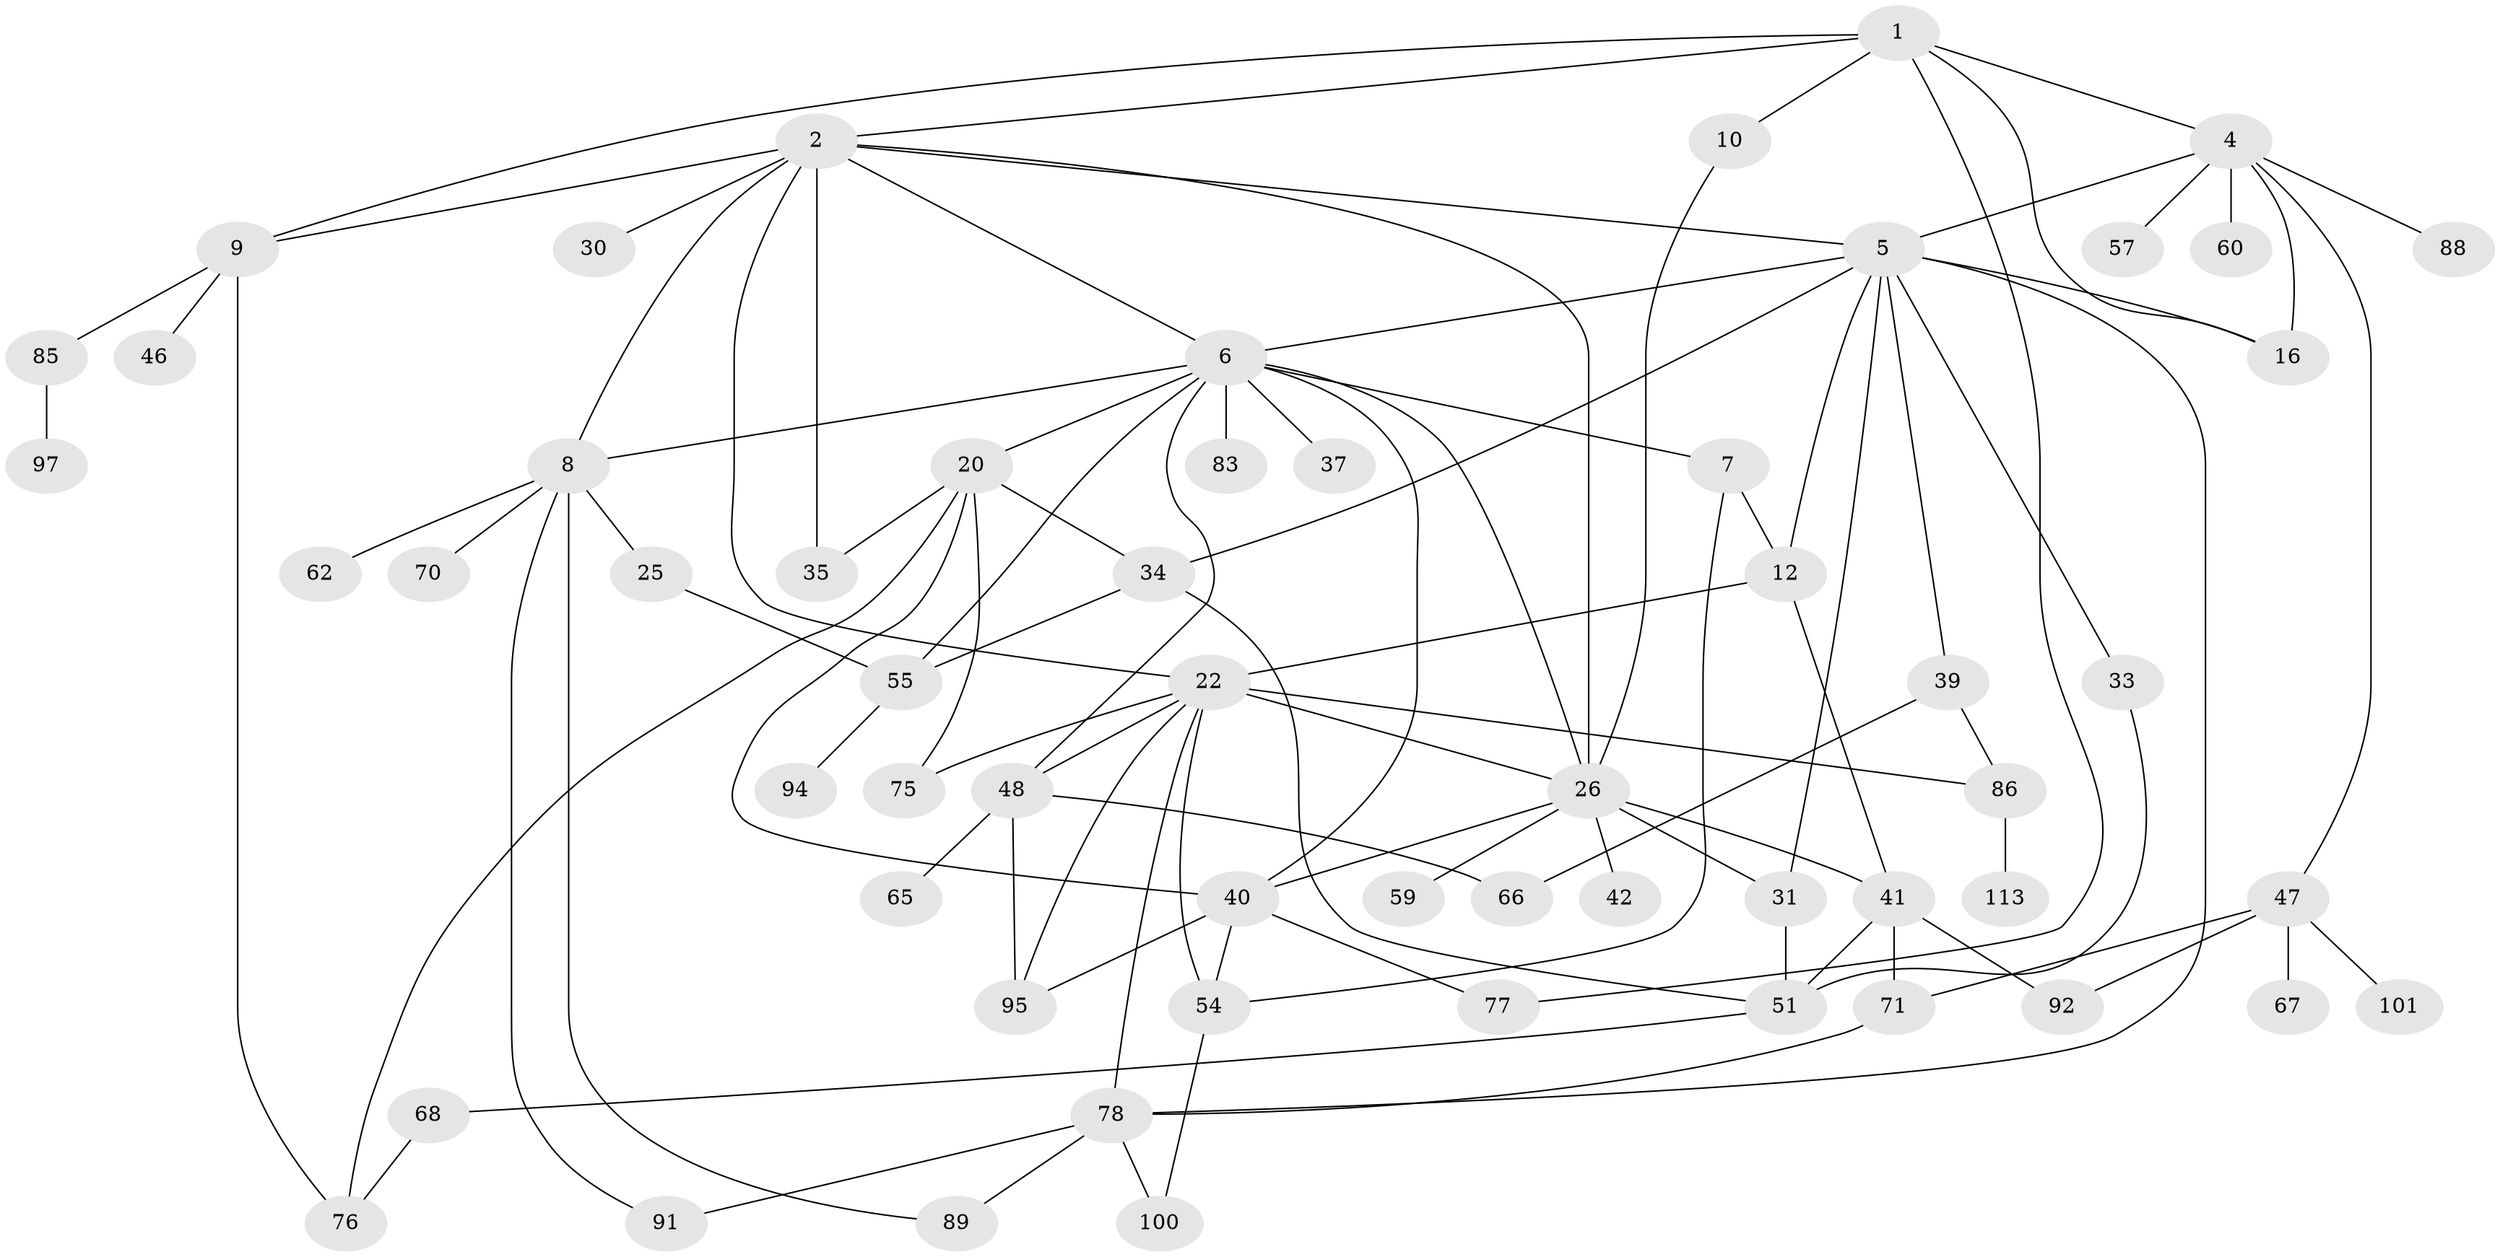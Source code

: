 // original degree distribution, {4: 0.12931034482758622, 8: 0.017241379310344827, 7: 0.017241379310344827, 6: 0.017241379310344827, 3: 0.3103448275862069, 1: 0.21551724137931033, 2: 0.2672413793103448, 5: 0.02586206896551724}
// Generated by graph-tools (version 1.1) at 2025/13/03/09/25 04:13:33]
// undirected, 58 vertices, 97 edges
graph export_dot {
graph [start="1"]
  node [color=gray90,style=filled];
  1 [super="+3+61"];
  2 [super="+102+44"];
  4 [super="+38"];
  5 [super="+82"];
  6 [super="+24+17+18+69"];
  7;
  8 [super="+11"];
  9 [super="+14+23+36"];
  10 [super="+13"];
  12 [super="+15"];
  16 [super="+56"];
  20 [super="+29+27+64"];
  22 [super="+112+63"];
  25;
  26 [super="+52+28+79"];
  30;
  31;
  33;
  34 [super="+43"];
  35 [super="+108"];
  37;
  39;
  40 [super="+73+53"];
  41;
  42;
  46 [super="+98"];
  47 [super="+58"];
  48 [super="+49"];
  51 [super="+114"];
  54 [super="+74+105"];
  55 [super="+99"];
  57;
  59;
  60;
  62;
  65;
  66;
  67;
  68;
  70;
  71 [super="+81+107"];
  75;
  76 [super="+84"];
  77;
  78 [super="+103+93"];
  83;
  85;
  86;
  88;
  89;
  91;
  92 [super="+109"];
  94;
  95 [super="+111"];
  97;
  100;
  101;
  113;
  1 -- 2;
  1 -- 4;
  1 -- 16;
  1 -- 10;
  1 -- 9;
  1 -- 77;
  2 -- 5;
  2 -- 8;
  2 -- 26;
  2 -- 30;
  2 -- 9;
  2 -- 6;
  2 -- 22;
  2 -- 35;
  4 -- 47;
  4 -- 57;
  4 -- 60;
  4 -- 88;
  4 -- 16;
  4 -- 5;
  5 -- 6;
  5 -- 33;
  5 -- 39;
  5 -- 34;
  5 -- 12;
  5 -- 31;
  5 -- 78;
  5 -- 16;
  6 -- 7;
  6 -- 48;
  6 -- 8;
  6 -- 40;
  6 -- 55;
  6 -- 20;
  6 -- 37;
  6 -- 83;
  6 -- 26;
  7 -- 12;
  7 -- 54;
  8 -- 25;
  8 -- 70;
  8 -- 89;
  8 -- 91;
  8 -- 62;
  9 -- 85;
  9 -- 76;
  9 -- 46;
  10 -- 26;
  12 -- 41;
  12 -- 22;
  20 -- 76;
  20 -- 34;
  20 -- 35;
  20 -- 40;
  20 -- 75;
  22 -- 48 [weight=2];
  22 -- 26;
  22 -- 75;
  22 -- 78;
  22 -- 86;
  22 -- 95;
  22 -- 54;
  25 -- 55;
  26 -- 31;
  26 -- 41;
  26 -- 59;
  26 -- 42;
  26 -- 40;
  31 -- 51;
  33 -- 51;
  34 -- 51;
  34 -- 55;
  39 -- 66;
  39 -- 86;
  40 -- 77;
  40 -- 54;
  40 -- 95;
  41 -- 71;
  41 -- 92;
  41 -- 51;
  47 -- 67;
  47 -- 101;
  47 -- 71;
  47 -- 92;
  48 -- 65;
  48 -- 66;
  48 -- 95;
  51 -- 68;
  54 -- 100;
  55 -- 94;
  68 -- 76;
  71 -- 78;
  78 -- 91;
  78 -- 89;
  78 -- 100;
  85 -- 97;
  86 -- 113;
}
